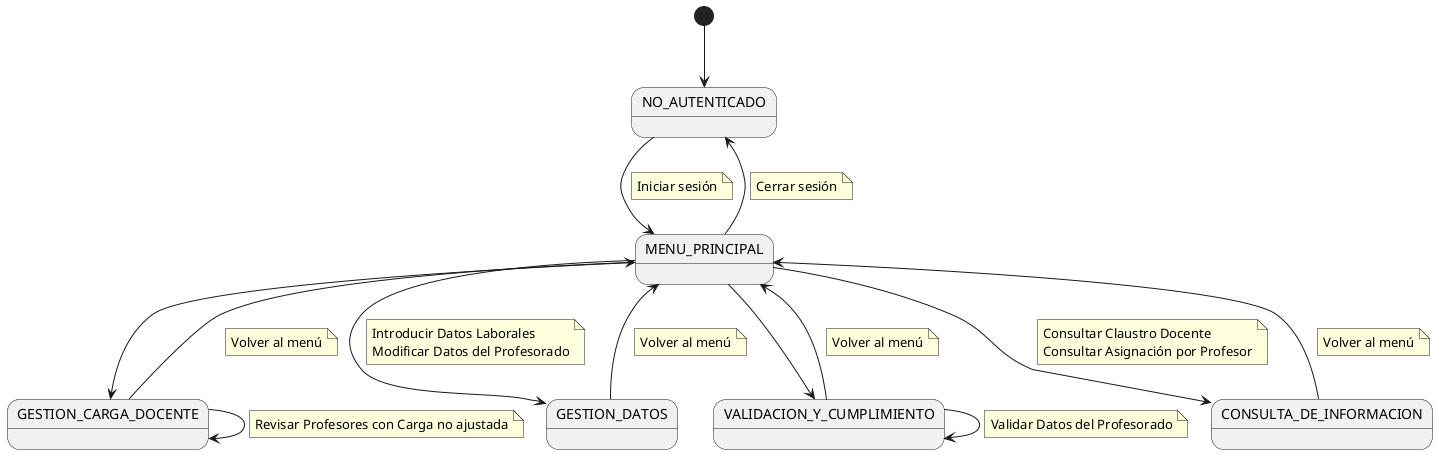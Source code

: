 @startuml
state "NO_AUTENTICADO" as NoAuth
state "MENU_PRINCIPAL" as Menu
state "GESTION_CARGA_DOCENTE" as Car
state "GESTION_DATOS" as Dat
state "VALIDACION_Y_CUMPLIMIENTO" as Val
state "CONSULTA_DE_INFORMACION" as Inf

[*] --> NoAuth

NoAuth --> Menu
note on link
    Iniciar sesión
end note

Menu --> Car

Menu --> Dat
note on link
  Introducir Datos Laborales
  Modificar Datos del Profesorado
end note

Menu --> Val

Menu --> Inf
note on link
  Consultar Claustro Docente
  Consultar Asignación por Profesor
end note

Car --> Car
note on link
  Revisar Profesores con Carga no ajustada
end note

Val --> Val
note on link
  Validar Datos del Profesorado
end note

Car --> Menu
note on link
    Volver al menú
end note

Dat --> Menu
note on link
    Volver al menú
end note

Val --> Menu
note on link
    Volver al menú
end note

Inf --> Menu
note on link
    Volver al menú
end note

Menu --> NoAuth
note on link
    Cerrar sesión
end note
@enduml